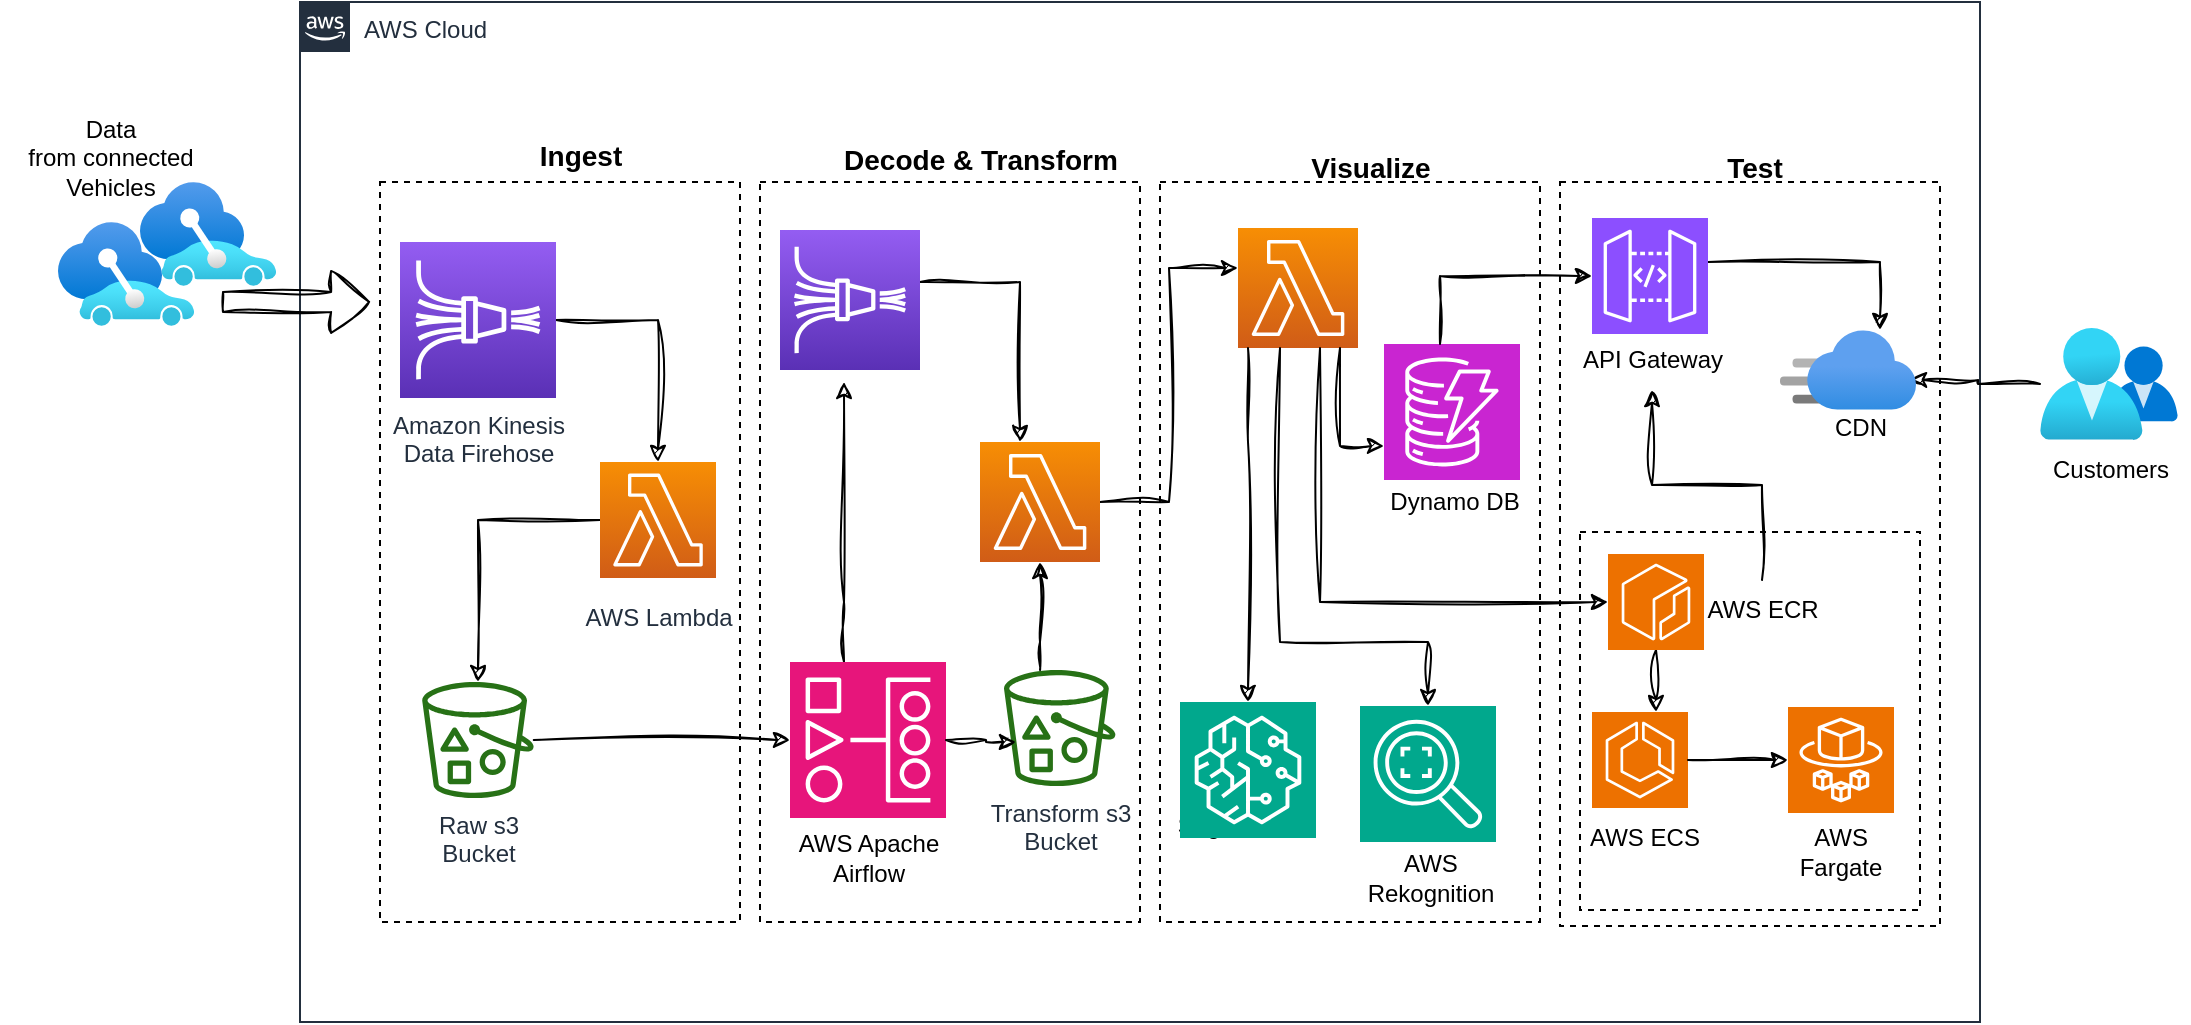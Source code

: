<mxfile version="23.1.5" type="github">
  <diagram id="Ht1M8jgEwFfnCIfOTk4-" name="Page-1">
    <mxGraphModel dx="2603" dy="786" grid="1" gridSize="10" guides="1" tooltips="1" connect="1" arrows="1" fold="1" page="1" pageScale="1" pageWidth="1169" pageHeight="827" math="0" shadow="0">
      <root>
        <mxCell id="0" />
        <mxCell id="1" parent="0" />
        <mxCell id="UEzPUAAOIrF-is8g5C7q-74" value="AWS Cloud" style="points=[[0,0],[0.25,0],[0.5,0],[0.75,0],[1,0],[1,0.25],[1,0.5],[1,0.75],[1,1],[0.75,1],[0.5,1],[0.25,1],[0,1],[0,0.75],[0,0.5],[0,0.25]];outlineConnect=0;gradientColor=none;html=1;whiteSpace=wrap;fontSize=12;fontStyle=0;shape=mxgraph.aws4.group;grIcon=mxgraph.aws4.group_aws_cloud_alt;strokeColor=#232F3E;fillColor=none;verticalAlign=top;align=left;spacingLeft=30;fontColor=#232F3E;dashed=0;labelBackgroundColor=#ffffff;container=0;pointerEvents=0;collapsible=0;recursiveResize=0;" parent="1" vertex="1">
          <mxGeometry x="50" y="110" width="840" height="510" as="geometry" />
        </mxCell>
        <mxCell id="u6TNFnvrQqwYWDiAHOTU-6" value="" style="image;aspect=fixed;html=1;points=[];align=center;fontSize=12;image=img/lib/azure2/other/Connected_Vehicle_Platform.svg;sketch=1;hachureGap=4;jiggle=2;curveFitting=1;" vertex="1" parent="1">
          <mxGeometry x="-71" y="220" width="68" height="52" as="geometry" />
        </mxCell>
        <mxCell id="u6TNFnvrQqwYWDiAHOTU-66" value="" style="rounded=0;whiteSpace=wrap;html=1;labelBackgroundColor=none;fillColor=none;dashed=1;container=0;pointerEvents=0;collapsible=0;recursiveResize=0;" vertex="1" parent="1">
          <mxGeometry x="680" y="200" width="190" height="372" as="geometry" />
        </mxCell>
        <mxCell id="u6TNFnvrQqwYWDiAHOTU-84" value="Aws &lt;br&gt;Sagemaker" style="text;html=1;align=center;verticalAlign=middle;resizable=0;points=[];autosize=1;strokeColor=none;fillColor=none;container=0;" vertex="1" parent="1">
          <mxGeometry x="479" y="494" width="80" height="40" as="geometry" />
        </mxCell>
        <mxCell id="u6TNFnvrQqwYWDiAHOTU-104" value="CDN" style="text;html=1;align=center;verticalAlign=middle;resizable=0;points=[];autosize=1;strokeColor=none;fillColor=none;container=0;" vertex="1" parent="1">
          <mxGeometry x="805" y="308" width="50" height="30" as="geometry" />
        </mxCell>
        <mxCell id="u6TNFnvrQqwYWDiAHOTU-105" value="AWS&lt;br&gt;Fargate" style="text;html=1;align=center;verticalAlign=middle;resizable=0;points=[];autosize=1;strokeColor=none;fillColor=none;container=0;" vertex="1" parent="1">
          <mxGeometry x="790" y="515" width="60" height="40" as="geometry" />
        </mxCell>
        <mxCell id="u6TNFnvrQqwYWDiAHOTU-106" value="AWS ECS" style="text;html=1;align=center;verticalAlign=middle;resizable=0;points=[];autosize=1;strokeColor=none;fillColor=none;container=0;" vertex="1" parent="1">
          <mxGeometry x="682" y="513" width="80" height="30" as="geometry" />
        </mxCell>
        <mxCell id="u6TNFnvrQqwYWDiAHOTU-133" value="" style="image;aspect=fixed;html=1;points=[];align=center;fontSize=12;image=img/lib/azure2/management_governance/My_Customers.svg;sketch=1;hachureGap=4;jiggle=2;curveFitting=1;container=0;" vertex="1" parent="1">
          <mxGeometry x="920" y="273" width="69" height="56.0" as="geometry" />
        </mxCell>
        <mxCell id="u6TNFnvrQqwYWDiAHOTU-136" value="Customers" style="text;html=1;align=center;verticalAlign=middle;resizable=0;points=[];autosize=1;strokeColor=none;fillColor=none;container=0;" vertex="1" parent="1">
          <mxGeometry x="914.5" y="329" width="80" height="30" as="geometry" />
        </mxCell>
        <mxCell id="u6TNFnvrQqwYWDiAHOTU-137" style="edgeStyle=orthogonalEdgeStyle;rounded=0;sketch=1;hachureGap=4;jiggle=2;curveFitting=1;orthogonalLoop=1;jettySize=auto;html=1;entryX=0.956;entryY=0.625;entryDx=0;entryDy=0;entryPerimeter=0;" edge="1" parent="1" source="u6TNFnvrQqwYWDiAHOTU-133" target="u6TNFnvrQqwYWDiAHOTU-82">
          <mxGeometry relative="1" as="geometry" />
        </mxCell>
        <mxCell id="u6TNFnvrQqwYWDiAHOTU-7" value="" style="rounded=0;whiteSpace=wrap;html=1;labelBackgroundColor=none;fillColor=none;dashed=1;container=0;pointerEvents=0;collapsible=0;recursiveResize=0;" vertex="1" parent="1">
          <mxGeometry x="90" y="200" width="180" height="370" as="geometry" />
        </mxCell>
        <mxCell id="UEzPUAAOIrF-is8g5C7q-107" value="" style="rounded=0;whiteSpace=wrap;html=1;labelBackgroundColor=none;fillColor=none;dashed=1;container=0;pointerEvents=0;collapsible=0;recursiveResize=0;" parent="1" vertex="1">
          <mxGeometry x="280" y="200" width="190" height="370" as="geometry" />
        </mxCell>
        <mxCell id="u6TNFnvrQqwYWDiAHOTU-16" style="edgeStyle=orthogonalEdgeStyle;rounded=0;sketch=1;hachureGap=4;jiggle=2;curveFitting=1;orthogonalLoop=1;jettySize=auto;html=1;exitX=0.5;exitY=1;exitDx=0;exitDy=0;" edge="1" parent="1" source="UEzPUAAOIrF-is8g5C7q-107" target="UEzPUAAOIrF-is8g5C7q-107">
          <mxGeometry relative="1" as="geometry" />
        </mxCell>
        <mxCell id="u6TNFnvrQqwYWDiAHOTU-30" value="" style="rounded=0;whiteSpace=wrap;html=1;labelBackgroundColor=none;fillColor=none;dashed=1;container=0;pointerEvents=0;collapsible=0;recursiveResize=0;" vertex="1" parent="1">
          <mxGeometry x="480" y="200" width="190" height="370" as="geometry" />
        </mxCell>
        <mxCell id="u6TNFnvrQqwYWDiAHOTU-69" style="edgeStyle=orthogonalEdgeStyle;rounded=0;sketch=1;hachureGap=4;jiggle=2;curveFitting=1;orthogonalLoop=1;jettySize=auto;html=1;entryX=0;entryY=0.5;entryDx=0;entryDy=0;entryPerimeter=0;" edge="1" parent="1" source="UEzPUAAOIrF-is8g5C7q-77" target="u6TNFnvrQqwYWDiAHOTU-5">
          <mxGeometry relative="1" as="geometry" />
        </mxCell>
        <mxCell id="u6TNFnvrQqwYWDiAHOTU-122" style="edgeStyle=orthogonalEdgeStyle;rounded=0;sketch=1;hachureGap=4;jiggle=2;curveFitting=1;orthogonalLoop=1;jettySize=auto;html=1;entryX=0;entryY=0.333;entryDx=0;entryDy=0;entryPerimeter=0;" edge="1" parent="1" source="u6TNFnvrQqwYWDiAHOTU-18" target="u6TNFnvrQqwYWDiAHOTU-120">
          <mxGeometry relative="1" as="geometry" />
        </mxCell>
        <mxCell id="u6TNFnvrQqwYWDiAHOTU-138" value="" style="shape=flexArrow;endArrow=classic;html=1;rounded=0;sketch=1;hachureGap=4;jiggle=2;curveFitting=1;entryX=-0.033;entryY=0.162;entryDx=0;entryDy=0;entryPerimeter=0;" edge="1" parent="1">
          <mxGeometry width="50" height="50" relative="1" as="geometry">
            <mxPoint x="11" y="260" as="sourcePoint" />
            <mxPoint x="85.06" y="259.94" as="targetPoint" />
          </mxGeometry>
        </mxCell>
        <mxCell id="u6TNFnvrQqwYWDiAHOTU-14" style="edgeStyle=orthogonalEdgeStyle;rounded=0;sketch=1;hachureGap=4;jiggle=2;curveFitting=1;orthogonalLoop=1;jettySize=auto;html=1;" edge="1" parent="1" source="UEzPUAAOIrF-is8g5C7q-86" target="UEzPUAAOIrF-is8g5C7q-85">
          <mxGeometry relative="1" as="geometry" />
        </mxCell>
        <mxCell id="UEzPUAAOIrF-is8g5C7q-86" value="Amazon Kinesis&lt;br&gt;Data&amp;nbsp;Firehose" style="outlineConnect=0;fontColor=#232F3E;gradientColor=#945DF2;gradientDirection=north;fillColor=#5A30B5;strokeColor=#ffffff;dashed=0;verticalLabelPosition=bottom;verticalAlign=top;align=center;html=1;fontSize=12;fontStyle=0;aspect=fixed;shape=mxgraph.aws4.resourceIcon;resIcon=mxgraph.aws4.kinesis_data_firehose;labelBackgroundColor=#ffffff;container=0;" parent="1" vertex="1">
          <mxGeometry x="100" y="230" width="78" height="78" as="geometry" />
        </mxCell>
        <mxCell id="u6TNFnvrQqwYWDiAHOTU-15" style="edgeStyle=orthogonalEdgeStyle;rounded=0;sketch=1;hachureGap=4;jiggle=2;curveFitting=1;orthogonalLoop=1;jettySize=auto;html=1;" edge="1" parent="1" source="UEzPUAAOIrF-is8g5C7q-85" target="UEzPUAAOIrF-is8g5C7q-77">
          <mxGeometry relative="1" as="geometry" />
        </mxCell>
        <mxCell id="UEzPUAAOIrF-is8g5C7q-85" value="AWS Lambda" style="outlineConnect=0;fontColor=#232F3E;gradientColor=#F78E04;gradientDirection=north;fillColor=#D05C17;strokeColor=#ffffff;dashed=0;verticalLabelPosition=bottom;verticalAlign=top;align=center;html=1;fontSize=12;fontStyle=0;aspect=fixed;shape=mxgraph.aws4.resourceIcon;resIcon=mxgraph.aws4.lambda;labelBackgroundColor=#ffffff;spacingTop=6;container=0;" parent="1" vertex="1">
          <mxGeometry x="200" y="340" width="58" height="58" as="geometry" />
        </mxCell>
        <mxCell id="UEzPUAAOIrF-is8g5C7q-77" value="Raw s3 &lt;br&gt;Bucket" style="outlineConnect=0;fontColor=#232F3E;gradientColor=none;fillColor=#277116;strokeColor=none;dashed=0;verticalLabelPosition=bottom;verticalAlign=top;align=center;html=1;fontSize=12;fontStyle=0;aspect=fixed;pointerEvents=1;shape=mxgraph.aws4.bucket_with_objects;labelBackgroundColor=#ffffff;container=0;" parent="1" vertex="1">
          <mxGeometry x="111.11" y="450" width="55.77" height="58" as="geometry" />
        </mxCell>
        <mxCell id="u6TNFnvrQqwYWDiAHOTU-47" style="edgeStyle=orthogonalEdgeStyle;rounded=0;sketch=1;hachureGap=4;jiggle=2;curveFitting=1;orthogonalLoop=1;jettySize=auto;html=1;" edge="1" parent="1">
          <mxGeometry relative="1" as="geometry">
            <mxPoint x="322" y="440" as="sourcePoint" />
            <mxPoint x="322" y="300" as="targetPoint" />
            <Array as="points">
              <mxPoint x="322" y="410" />
              <mxPoint x="322" y="410" />
            </Array>
          </mxGeometry>
        </mxCell>
        <mxCell id="u6TNFnvrQqwYWDiAHOTU-5" value="" style="sketch=0;points=[[0,0,0],[0.25,0,0],[0.5,0,0],[0.75,0,0],[1,0,0],[0,1,0],[0.25,1,0],[0.5,1,0],[0.75,1,0],[1,1,0],[0,0.25,0],[0,0.5,0],[0,0.75,0],[1,0.25,0],[1,0.5,0],[1,0.75,0]];outlineConnect=0;fontColor=#232F3E;fillColor=#E7157B;strokeColor=#ffffff;dashed=0;verticalLabelPosition=bottom;verticalAlign=top;align=center;html=1;fontSize=12;fontStyle=0;aspect=fixed;shape=mxgraph.aws4.resourceIcon;resIcon=mxgraph.aws4.managed_workflows_for_apache_airflow;hachureGap=4;jiggle=2;curveFitting=1;container=0;" vertex="1" parent="1">
          <mxGeometry x="295" y="440" width="78" height="78" as="geometry" />
        </mxCell>
        <mxCell id="u6TNFnvrQqwYWDiAHOTU-73" style="edgeStyle=orthogonalEdgeStyle;rounded=0;sketch=1;hachureGap=4;jiggle=2;curveFitting=1;orthogonalLoop=1;jettySize=auto;html=1;" edge="1" parent="1" source="u6TNFnvrQqwYWDiAHOTU-17" target="u6TNFnvrQqwYWDiAHOTU-18">
          <mxGeometry relative="1" as="geometry">
            <Array as="points">
              <mxPoint x="420" y="430" />
              <mxPoint x="420" y="430" />
            </Array>
          </mxGeometry>
        </mxCell>
        <mxCell id="u6TNFnvrQqwYWDiAHOTU-17" value="Transform s3 &lt;br&gt;Bucket" style="outlineConnect=0;fontColor=#232F3E;gradientColor=none;fillColor=#277116;strokeColor=none;dashed=0;verticalLabelPosition=bottom;verticalAlign=top;align=center;html=1;fontSize=12;fontStyle=0;aspect=fixed;pointerEvents=1;shape=mxgraph.aws4.bucket_with_objects;labelBackgroundColor=#ffffff;container=0;" vertex="1" parent="1">
          <mxGeometry x="402" y="444" width="55.77" height="58" as="geometry" />
        </mxCell>
        <mxCell id="u6TNFnvrQqwYWDiAHOTU-18" value="" style="outlineConnect=0;fontColor=#232F3E;gradientColor=#F78E04;gradientDirection=north;fillColor=#D05C17;strokeColor=#ffffff;dashed=0;verticalLabelPosition=bottom;verticalAlign=top;align=center;html=1;fontSize=12;fontStyle=0;aspect=fixed;shape=mxgraph.aws4.resourceIcon;resIcon=mxgraph.aws4.lambda;labelBackgroundColor=#ffffff;spacingTop=6;container=0;" vertex="1" parent="1">
          <mxGeometry x="390" y="330" width="60" height="60" as="geometry" />
        </mxCell>
        <mxCell id="u6TNFnvrQqwYWDiAHOTU-53" value="" style="edgeStyle=orthogonalEdgeStyle;rounded=0;sketch=1;hachureGap=4;jiggle=2;curveFitting=1;orthogonalLoop=1;jettySize=auto;html=1;" edge="1" parent="1" source="u6TNFnvrQqwYWDiAHOTU-19" target="u6TNFnvrQqwYWDiAHOTU-18">
          <mxGeometry relative="1" as="geometry">
            <Array as="points">
              <mxPoint x="410" y="250" />
            </Array>
          </mxGeometry>
        </mxCell>
        <mxCell id="u6TNFnvrQqwYWDiAHOTU-19" value="" style="outlineConnect=0;fontColor=#232F3E;gradientColor=#945DF2;gradientDirection=north;fillColor=#5A30B5;strokeColor=#ffffff;dashed=0;verticalLabelPosition=bottom;verticalAlign=top;align=center;html=1;fontSize=12;fontStyle=0;aspect=fixed;shape=mxgraph.aws4.resourceIcon;resIcon=mxgraph.aws4.kinesis_data_firehose;labelBackgroundColor=#ffffff;container=0;" vertex="1" parent="1">
          <mxGeometry x="290" y="224" width="70" height="70" as="geometry" />
        </mxCell>
        <mxCell id="u6TNFnvrQqwYWDiAHOTU-38" style="edgeStyle=orthogonalEdgeStyle;rounded=0;sketch=1;hachureGap=4;jiggle=2;curveFitting=1;orthogonalLoop=1;jettySize=auto;html=1;entryX=0.107;entryY=0.621;entryDx=0;entryDy=0;entryPerimeter=0;" edge="1" parent="1" source="u6TNFnvrQqwYWDiAHOTU-5" target="u6TNFnvrQqwYWDiAHOTU-17">
          <mxGeometry relative="1" as="geometry" />
        </mxCell>
        <mxCell id="u6TNFnvrQqwYWDiAHOTU-83" value="AWS Apache&lt;br&gt;Airflow" style="text;html=1;align=center;verticalAlign=middle;resizable=0;points=[];autosize=1;strokeColor=none;fillColor=none;container=0;" vertex="1" parent="1">
          <mxGeometry x="289" y="518" width="90" height="40" as="geometry" />
        </mxCell>
        <mxCell id="u6TNFnvrQqwYWDiAHOTU-39" value="" style="sketch=0;points=[[0,0,0],[0.25,0,0],[0.5,0,0],[0.75,0,0],[1,0,0],[0,1,0],[0.25,1,0],[0.5,1,0],[0.75,1,0],[1,1,0],[0,0.25,0],[0,0.5,0],[0,0.75,0],[1,0.25,0],[1,0.5,0],[1,0.75,0]];outlineConnect=0;fontColor=#232F3E;fillColor=#01A88D;strokeColor=#ffffff;dashed=0;verticalLabelPosition=bottom;verticalAlign=top;align=center;html=1;fontSize=12;fontStyle=0;aspect=fixed;shape=mxgraph.aws4.resourceIcon;resIcon=mxgraph.aws4.sagemaker;hachureGap=4;jiggle=2;curveFitting=1;container=0;" vertex="1" parent="1">
          <mxGeometry x="490" y="460" width="68" height="68" as="geometry" />
        </mxCell>
        <mxCell id="u6TNFnvrQqwYWDiAHOTU-120" value="" style="outlineConnect=0;fontColor=#232F3E;gradientColor=#F78E04;gradientDirection=north;fillColor=#D05C17;strokeColor=#ffffff;dashed=0;verticalLabelPosition=bottom;verticalAlign=top;align=center;html=1;fontSize=12;fontStyle=0;aspect=fixed;shape=mxgraph.aws4.resourceIcon;resIcon=mxgraph.aws4.lambda;labelBackgroundColor=#ffffff;spacingTop=6;container=0;" vertex="1" parent="1">
          <mxGeometry x="519" y="223" width="60" height="60" as="geometry" />
        </mxCell>
        <mxCell id="u6TNFnvrQqwYWDiAHOTU-128" style="edgeStyle=orthogonalEdgeStyle;rounded=0;sketch=1;hachureGap=4;jiggle=2;curveFitting=1;orthogonalLoop=1;jettySize=auto;html=1;entryX=0.5;entryY=0;entryDx=0;entryDy=0;entryPerimeter=0;" edge="1" parent="1" source="u6TNFnvrQqwYWDiAHOTU-120" target="u6TNFnvrQqwYWDiAHOTU-79">
          <mxGeometry relative="1" as="geometry">
            <Array as="points">
              <mxPoint x="540" y="430" />
              <mxPoint x="614" y="430" />
            </Array>
          </mxGeometry>
        </mxCell>
        <mxCell id="u6TNFnvrQqwYWDiAHOTU-130" style="edgeStyle=orthogonalEdgeStyle;rounded=0;sketch=1;hachureGap=4;jiggle=2;curveFitting=1;orthogonalLoop=1;jettySize=auto;html=1;entryX=0.5;entryY=0;entryDx=0;entryDy=0;entryPerimeter=0;" edge="1" parent="1" source="u6TNFnvrQqwYWDiAHOTU-120" target="u6TNFnvrQqwYWDiAHOTU-39">
          <mxGeometry relative="1" as="geometry">
            <Array as="points">
              <mxPoint x="524" y="330" />
              <mxPoint x="524" y="330" />
            </Array>
          </mxGeometry>
        </mxCell>
        <mxCell id="u6TNFnvrQqwYWDiAHOTU-79" value="" style="sketch=0;points=[[0,0,0],[0.25,0,0],[0.5,0,0],[0.75,0,0],[1,0,0],[0,1,0],[0.25,1,0],[0.5,1,0],[0.75,1,0],[1,1,0],[0,0.25,0],[0,0.5,0],[0,0.75,0],[1,0.25,0],[1,0.5,0],[1,0.75,0]];outlineConnect=0;fontColor=#232F3E;fillColor=#01A88D;strokeColor=#ffffff;dashed=0;verticalLabelPosition=bottom;verticalAlign=top;align=center;html=1;fontSize=12;fontStyle=0;aspect=fixed;shape=mxgraph.aws4.resourceIcon;resIcon=mxgraph.aws4.rekognition_2;hachureGap=4;jiggle=2;curveFitting=1;container=0;" vertex="1" parent="1">
          <mxGeometry x="580" y="462" width="68" height="68" as="geometry" />
        </mxCell>
        <mxCell id="u6TNFnvrQqwYWDiAHOTU-86" value="" style="sketch=0;points=[[0,0,0],[0.25,0,0],[0.5,0,0],[0.75,0,0],[1,0,0],[0,1,0],[0.25,1,0],[0.5,1,0],[0.75,1,0],[1,1,0],[0,0.25,0],[0,0.5,0],[0,0.75,0],[1,0.25,0],[1,0.5,0],[1,0.75,0]];outlineConnect=0;fontColor=#232F3E;fillColor=#C925D1;strokeColor=#ffffff;dashed=0;verticalLabelPosition=bottom;verticalAlign=top;align=center;html=1;fontSize=12;fontStyle=0;aspect=fixed;shape=mxgraph.aws4.resourceIcon;resIcon=mxgraph.aws4.dynamodb;hachureGap=4;jiggle=2;curveFitting=1;container=0;" vertex="1" parent="1">
          <mxGeometry x="592" y="281" width="68" height="68" as="geometry" />
        </mxCell>
        <mxCell id="u6TNFnvrQqwYWDiAHOTU-85" value="AWS &lt;br&gt;Rekognition" style="text;html=1;align=center;verticalAlign=middle;resizable=0;points=[];autosize=1;strokeColor=none;fillColor=none;container=0;" vertex="1" parent="1">
          <mxGeometry x="570" y="528" width="90" height="40" as="geometry" />
        </mxCell>
        <mxCell id="u6TNFnvrQqwYWDiAHOTU-102" value="Dynamo DB" style="text;html=1;align=center;verticalAlign=middle;resizable=0;points=[];autosize=1;strokeColor=none;fillColor=none;container=0;" vertex="1" parent="1">
          <mxGeometry x="582" y="345" width="90" height="30" as="geometry" />
        </mxCell>
        <mxCell id="u6TNFnvrQqwYWDiAHOTU-76" value="" style="sketch=0;points=[[0,0,0],[0.25,0,0],[0.5,0,0],[0.75,0,0],[1,0,0],[0,1,0],[0.25,1,0],[0.5,1,0],[0.75,1,0],[1,1,0],[0,0.25,0],[0,0.5,0],[0,0.75,0],[1,0.25,0],[1,0.5,0],[1,0.75,0]];outlineConnect=0;fontColor=#232F3E;fillColor=#ED7100;strokeColor=#ffffff;dashed=0;verticalLabelPosition=bottom;verticalAlign=top;align=center;html=1;fontSize=12;fontStyle=0;aspect=fixed;shape=mxgraph.aws4.resourceIcon;resIcon=mxgraph.aws4.fargate;hachureGap=4;jiggle=2;curveFitting=1;container=0;" vertex="1" parent="1">
          <mxGeometry x="794" y="462.5" width="53" height="53" as="geometry" />
        </mxCell>
        <mxCell id="u6TNFnvrQqwYWDiAHOTU-132" style="edgeStyle=orthogonalEdgeStyle;rounded=0;sketch=1;hachureGap=4;jiggle=2;curveFitting=1;orthogonalLoop=1;jettySize=auto;html=1;" edge="1" parent="1" source="u6TNFnvrQqwYWDiAHOTU-77" target="u6TNFnvrQqwYWDiAHOTU-93">
          <mxGeometry relative="1" as="geometry">
            <Array as="points">
              <mxPoint x="720" y="410" />
              <mxPoint x="720" y="410" />
            </Array>
          </mxGeometry>
        </mxCell>
        <mxCell id="u6TNFnvrQqwYWDiAHOTU-77" value="" style="sketch=0;points=[[0,0,0],[0.25,0,0],[0.5,0,0],[0.75,0,0],[1,0,0],[0,1,0],[0.25,1,0],[0.5,1,0],[0.75,1,0],[1,1,0],[0,0.25,0],[0,0.5,0],[0,0.75,0],[1,0.25,0],[1,0.5,0],[1,0.75,0]];outlineConnect=0;fontColor=#232F3E;fillColor=#ED7100;strokeColor=#ffffff;dashed=0;verticalLabelPosition=bottom;verticalAlign=top;align=center;html=1;fontSize=12;fontStyle=0;aspect=fixed;shape=mxgraph.aws4.resourceIcon;resIcon=mxgraph.aws4.ecr;hachureGap=4;jiggle=2;curveFitting=1;container=0;" vertex="1" parent="1">
          <mxGeometry x="704" y="386" width="48" height="48" as="geometry" />
        </mxCell>
        <mxCell id="u6TNFnvrQqwYWDiAHOTU-82" value="" style="image;aspect=fixed;html=1;points=[];align=center;fontSize=12;image=img/lib/azure2/app_services/CDN_Profiles.svg;sketch=1;hachureGap=4;jiggle=2;curveFitting=1;container=0;" vertex="1" parent="1">
          <mxGeometry x="790" y="274" width="68" height="40" as="geometry" />
        </mxCell>
        <mxCell id="u6TNFnvrQqwYWDiAHOTU-146" style="edgeStyle=orthogonalEdgeStyle;rounded=0;sketch=1;hachureGap=4;jiggle=2;curveFitting=1;orthogonalLoop=1;jettySize=auto;html=1;" edge="1" parent="1" source="u6TNFnvrQqwYWDiAHOTU-80" target="u6TNFnvrQqwYWDiAHOTU-82">
          <mxGeometry relative="1" as="geometry">
            <Array as="points">
              <mxPoint x="840" y="240" />
            </Array>
          </mxGeometry>
        </mxCell>
        <mxCell id="u6TNFnvrQqwYWDiAHOTU-80" value="" style="sketch=0;points=[[0,0,0],[0.25,0,0],[0.5,0,0],[0.75,0,0],[1,0,0],[0,1,0],[0.25,1,0],[0.5,1,0],[0.75,1,0],[1,1,0],[0,0.25,0],[0,0.5,0],[0,0.75,0],[1,0.25,0],[1,0.5,0],[1,0.75,0]];outlineConnect=0;fontColor=#232F3E;fillColor=#8C4FFF;strokeColor=#ffffff;dashed=0;verticalLabelPosition=bottom;verticalAlign=top;align=center;html=1;fontSize=12;fontStyle=0;aspect=fixed;shape=mxgraph.aws4.resourceIcon;resIcon=mxgraph.aws4.api_gateway;hachureGap=4;jiggle=2;curveFitting=1;container=0;" vertex="1" parent="1">
          <mxGeometry x="696" y="218" width="58" height="58" as="geometry" />
        </mxCell>
        <mxCell id="u6TNFnvrQqwYWDiAHOTU-93" value="" style="sketch=0;points=[[0,0,0],[0.25,0,0],[0.5,0,0],[0.75,0,0],[1,0,0],[0,1,0],[0.25,1,0],[0.5,1,0],[0.75,1,0],[1,1,0],[0,0.25,0],[0,0.5,0],[0,0.75,0],[1,0.25,0],[1,0.5,0],[1,0.75,0]];outlineConnect=0;fontColor=#232F3E;fillColor=#ED7100;strokeColor=#ffffff;dashed=0;verticalLabelPosition=bottom;verticalAlign=top;align=center;html=1;fontSize=12;fontStyle=0;aspect=fixed;shape=mxgraph.aws4.resourceIcon;resIcon=mxgraph.aws4.ecs;hachureGap=4;jiggle=2;curveFitting=1;container=0;" vertex="1" parent="1">
          <mxGeometry x="696" y="465" width="48" height="48" as="geometry" />
        </mxCell>
        <mxCell id="u6TNFnvrQqwYWDiAHOTU-101" style="edgeStyle=orthogonalEdgeStyle;rounded=0;sketch=1;hachureGap=4;jiggle=2;curveFitting=1;orthogonalLoop=1;jettySize=auto;html=1;entryX=0;entryY=0.5;entryDx=0;entryDy=0;entryPerimeter=0;" edge="1" parent="1" source="u6TNFnvrQqwYWDiAHOTU-93" target="u6TNFnvrQqwYWDiAHOTU-76">
          <mxGeometry relative="1" as="geometry" />
        </mxCell>
        <mxCell id="u6TNFnvrQqwYWDiAHOTU-103" value="API Gateway" style="text;html=1;align=center;verticalAlign=middle;resizable=0;points=[];autosize=1;strokeColor=none;fillColor=none;container=0;" vertex="1" parent="1">
          <mxGeometry x="681" y="274" width="90" height="30" as="geometry" />
        </mxCell>
        <mxCell id="u6TNFnvrQqwYWDiAHOTU-143" value="" style="edgeStyle=orthogonalEdgeStyle;rounded=0;sketch=1;hachureGap=4;jiggle=2;curveFitting=1;orthogonalLoop=1;jettySize=auto;html=1;" edge="1" parent="1" source="u6TNFnvrQqwYWDiAHOTU-107" target="u6TNFnvrQqwYWDiAHOTU-103">
          <mxGeometry relative="1" as="geometry" />
        </mxCell>
        <mxCell id="u6TNFnvrQqwYWDiAHOTU-107" value="AWS ECR" style="text;html=1;align=center;verticalAlign=middle;resizable=0;points=[];autosize=1;strokeColor=none;fillColor=none;container=0;" vertex="1" parent="1">
          <mxGeometry x="741" y="399" width="80" height="30" as="geometry" />
        </mxCell>
        <mxCell id="u6TNFnvrQqwYWDiAHOTU-108" value="" style="rounded=0;whiteSpace=wrap;html=1;labelBackgroundColor=none;fillColor=none;dashed=1;container=0;pointerEvents=0;collapsible=0;recursiveResize=0;" vertex="1" parent="1">
          <mxGeometry x="690" y="375" width="170" height="189" as="geometry" />
        </mxCell>
        <mxCell id="u6TNFnvrQqwYWDiAHOTU-147" style="edgeStyle=orthogonalEdgeStyle;rounded=0;sketch=1;hachureGap=4;jiggle=2;curveFitting=1;orthogonalLoop=1;jettySize=auto;html=1;entryX=0;entryY=0.5;entryDx=0;entryDy=0;entryPerimeter=0;" edge="1" parent="1" source="u6TNFnvrQqwYWDiAHOTU-86" target="u6TNFnvrQqwYWDiAHOTU-80">
          <mxGeometry relative="1" as="geometry">
            <Array as="points">
              <mxPoint x="620" y="247" />
            </Array>
          </mxGeometry>
        </mxCell>
        <mxCell id="u6TNFnvrQqwYWDiAHOTU-149" style="edgeStyle=orthogonalEdgeStyle;rounded=0;sketch=1;hachureGap=4;jiggle=2;curveFitting=1;orthogonalLoop=1;jettySize=auto;html=1;entryX=0;entryY=0.75;entryDx=0;entryDy=0;entryPerimeter=0;" edge="1" parent="1" source="u6TNFnvrQqwYWDiAHOTU-120" target="u6TNFnvrQqwYWDiAHOTU-86">
          <mxGeometry relative="1" as="geometry">
            <Array as="points">
              <mxPoint x="570" y="332" />
            </Array>
          </mxGeometry>
        </mxCell>
        <mxCell id="u6TNFnvrQqwYWDiAHOTU-151" style="edgeStyle=orthogonalEdgeStyle;rounded=0;sketch=1;hachureGap=4;jiggle=2;curveFitting=1;orthogonalLoop=1;jettySize=auto;html=1;entryX=0;entryY=0.5;entryDx=0;entryDy=0;entryPerimeter=0;" edge="1" parent="1" source="u6TNFnvrQqwYWDiAHOTU-120" target="u6TNFnvrQqwYWDiAHOTU-77">
          <mxGeometry relative="1" as="geometry">
            <Array as="points">
              <mxPoint x="560" y="410" />
            </Array>
          </mxGeometry>
        </mxCell>
        <mxCell id="u6TNFnvrQqwYWDiAHOTU-152" value="&lt;b&gt;&lt;font style=&quot;font-size: 14px;&quot;&gt;Ingest&lt;/font&gt;&lt;/b&gt;" style="text;html=1;align=center;verticalAlign=middle;resizable=0;points=[];autosize=1;strokeColor=none;fillColor=none;" vertex="1" parent="1">
          <mxGeometry x="160" y="172" width="60" height="30" as="geometry" />
        </mxCell>
        <mxCell id="u6TNFnvrQqwYWDiAHOTU-153" value="&lt;b&gt;&lt;font style=&quot;font-size: 14px;&quot;&gt;Decode &amp;amp; Transform&lt;/font&gt;&lt;/b&gt;" style="text;html=1;align=center;verticalAlign=middle;resizable=0;points=[];autosize=1;strokeColor=none;fillColor=none;" vertex="1" parent="1">
          <mxGeometry x="310" y="174" width="160" height="30" as="geometry" />
        </mxCell>
        <mxCell id="u6TNFnvrQqwYWDiAHOTU-154" value="&lt;b&gt;&lt;font style=&quot;font-size: 14px;&quot;&gt;Visualize&lt;/font&gt;&lt;/b&gt;" style="text;html=1;align=center;verticalAlign=middle;resizable=0;points=[];autosize=1;strokeColor=none;fillColor=none;" vertex="1" parent="1">
          <mxGeometry x="545" y="178" width="80" height="30" as="geometry" />
        </mxCell>
        <mxCell id="u6TNFnvrQqwYWDiAHOTU-155" value="" style="image;aspect=fixed;html=1;points=[];align=center;fontSize=12;image=img/lib/azure2/other/Connected_Vehicle_Platform.svg;sketch=1;hachureGap=4;jiggle=2;curveFitting=1;" vertex="1" parent="1">
          <mxGeometry x="-30" y="200" width="68" height="52" as="geometry" />
        </mxCell>
        <mxCell id="u6TNFnvrQqwYWDiAHOTU-156" value="&lt;b&gt;&lt;font style=&quot;font-size: 14px;&quot;&gt;Test&lt;/font&gt;&lt;/b&gt;" style="text;html=1;align=center;verticalAlign=middle;resizable=0;points=[];autosize=1;strokeColor=none;fillColor=none;" vertex="1" parent="1">
          <mxGeometry x="752" y="178" width="50" height="30" as="geometry" />
        </mxCell>
        <mxCell id="u6TNFnvrQqwYWDiAHOTU-157" value="Data &lt;br&gt;from connected &lt;br&gt;Vehicles&lt;div&gt;&lt;br&gt;&lt;/div&gt;" style="text;html=1;align=center;verticalAlign=middle;resizable=0;points=[];autosize=1;strokeColor=none;fillColor=none;" vertex="1" parent="1">
          <mxGeometry x="-100" y="160" width="110" height="70" as="geometry" />
        </mxCell>
      </root>
    </mxGraphModel>
  </diagram>
</mxfile>
